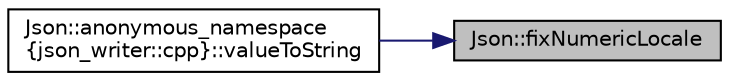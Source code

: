 digraph "Json::fixNumericLocale"
{
 // LATEX_PDF_SIZE
  edge [fontname="Helvetica",fontsize="10",labelfontname="Helvetica",labelfontsize="10"];
  node [fontname="Helvetica",fontsize="10",shape=record];
  rankdir="RL";
  Node1 [label="Json::fixNumericLocale",height=0.2,width=0.4,color="black", fillcolor="grey75", style="filled", fontcolor="black",tooltip=" "];
  Node1 -> Node2 [dir="back",color="midnightblue",fontsize="10",style="solid",fontname="Helvetica"];
  Node2 [label="Json::anonymous_namespace\l\{json_writer::cpp\}::valueToString",height=0.2,width=0.4,color="black", fillcolor="white", style="filled",URL="$namespace_json_1_1anonymous__namespace_02json__writer_8cpp_03.html#a283bff510e4b317c63f2e824306b08ae",tooltip=" "];
}
